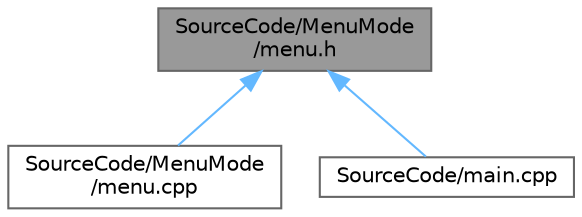 digraph "SourceCode/MenuMode/menu.h"
{
 // LATEX_PDF_SIZE
  bgcolor="transparent";
  edge [fontname=Helvetica,fontsize=10,labelfontname=Helvetica,labelfontsize=10];
  node [fontname=Helvetica,fontsize=10,shape=box,height=0.2,width=0.4];
  Node1 [id="Node000001",label="SourceCode/MenuMode\l/menu.h",height=0.2,width=0.4,color="gray40", fillcolor="grey60", style="filled", fontcolor="black",tooltip="Function declarations for the menu mode of the program."];
  Node1 -> Node2 [id="edge1_Node000001_Node000002",dir="back",color="steelblue1",style="solid",tooltip=" "];
  Node2 [id="Node000002",label="SourceCode/MenuMode\l/menu.cpp",height=0.2,width=0.4,color="grey40", fillcolor="white", style="filled",URL="$menu_8cpp.html",tooltip="This file contains the implementation of the functions declared in menu.h."];
  Node1 -> Node3 [id="edge2_Node000001_Node000003",dir="back",color="steelblue1",style="solid",tooltip=" "];
  Node3 [id="Node000003",label="SourceCode/main.cpp",height=0.2,width=0.4,color="grey40", fillcolor="white", style="filled",URL="$main_8cpp.html",tooltip="Main file for the Route Planner program."];
}
